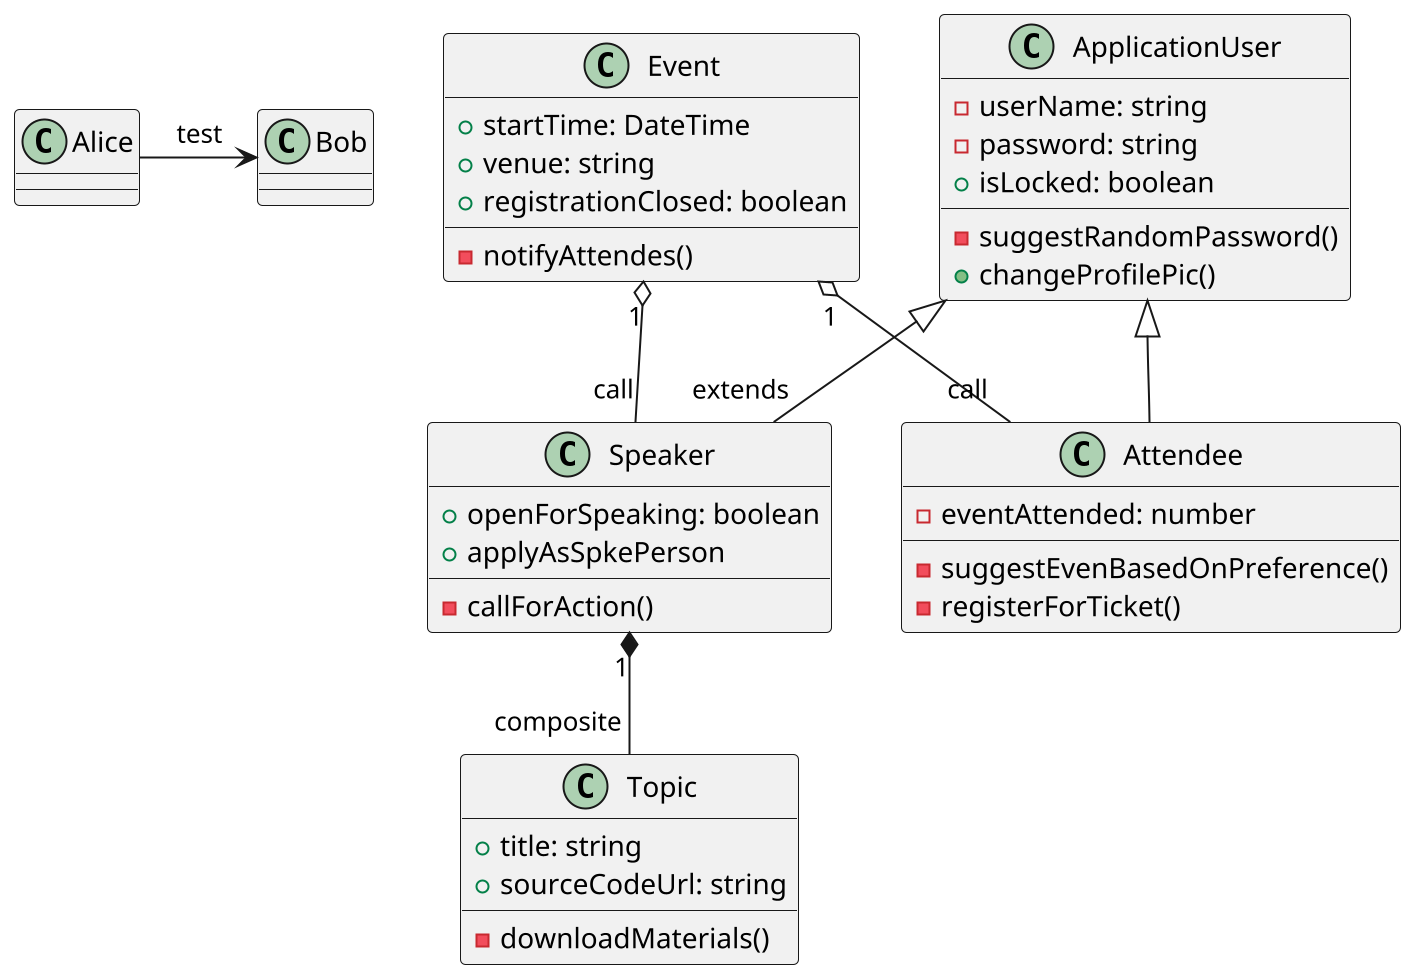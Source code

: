@startuml diagram

scale 3
Alice -> Bob :test

scale 2
class Event {
    +startTime: DateTime
    +venue: string
    +registrationClosed: boolean
    -notifyAttendes()
}

class ApplicationUser {
    -userName: string
    -password: string
    +isLocked: boolean
    -suggestRandomPassword()
    +changeProfilePic()
}

class Speaker {
    +openForSpeaking: boolean
    -callForAction()
    +applyAsSpkePerson
}

class Topic {
    +title: string
    +sourceCodeUrl: string
    -downloadMaterials()
}

class Attendee {
    -eventAttended: number
    -suggestEvenBasedOnPreference()
    -registerForTicket()
}

ApplicationUser <|-- "extends" Speaker
ApplicationUser <|-- Attendee
Speaker "1" *-- "composite" Topic
Event "1" o-- "call" Speaker
Event "1" o-- "call" Attendee

@enduml


@startuml flowchart
scale 2
start
:Add games to cart;
:Checkout;
:Check cookie;
while (if cookie?) is (is invalid)
    :Show login form;
endwhile
fork
    :Mail invoice;
fork again
    :Load games;
end fork
:Install and play;
stop
@enduml

@startuml sequence
Client -> HttpServer: request

HttpServer -> WebApp: application_callable()
note right: application_callable(environ, start_response)

WebApp -> HttpServer: start_response()
note right: start_response(status, headers, exc_info)

WebApp -> HttpServer: return iterator

HttpServer -> Client: response

@enduml


@startgantt Gantt
[Prototype design] lasts 15 days
[Test prototype] lasts 10 days
-- All example --
[Task 1 (1 day)] lasts 1 day
[T2 (5 days)] lasts 5 days
[T3 (1 week)] lasts 1 week
[T4 (1 week and 4 days)] lasts 1 week and 4 days
[T5 (2 weeks)] lasts 2 weeks
@endgantt

